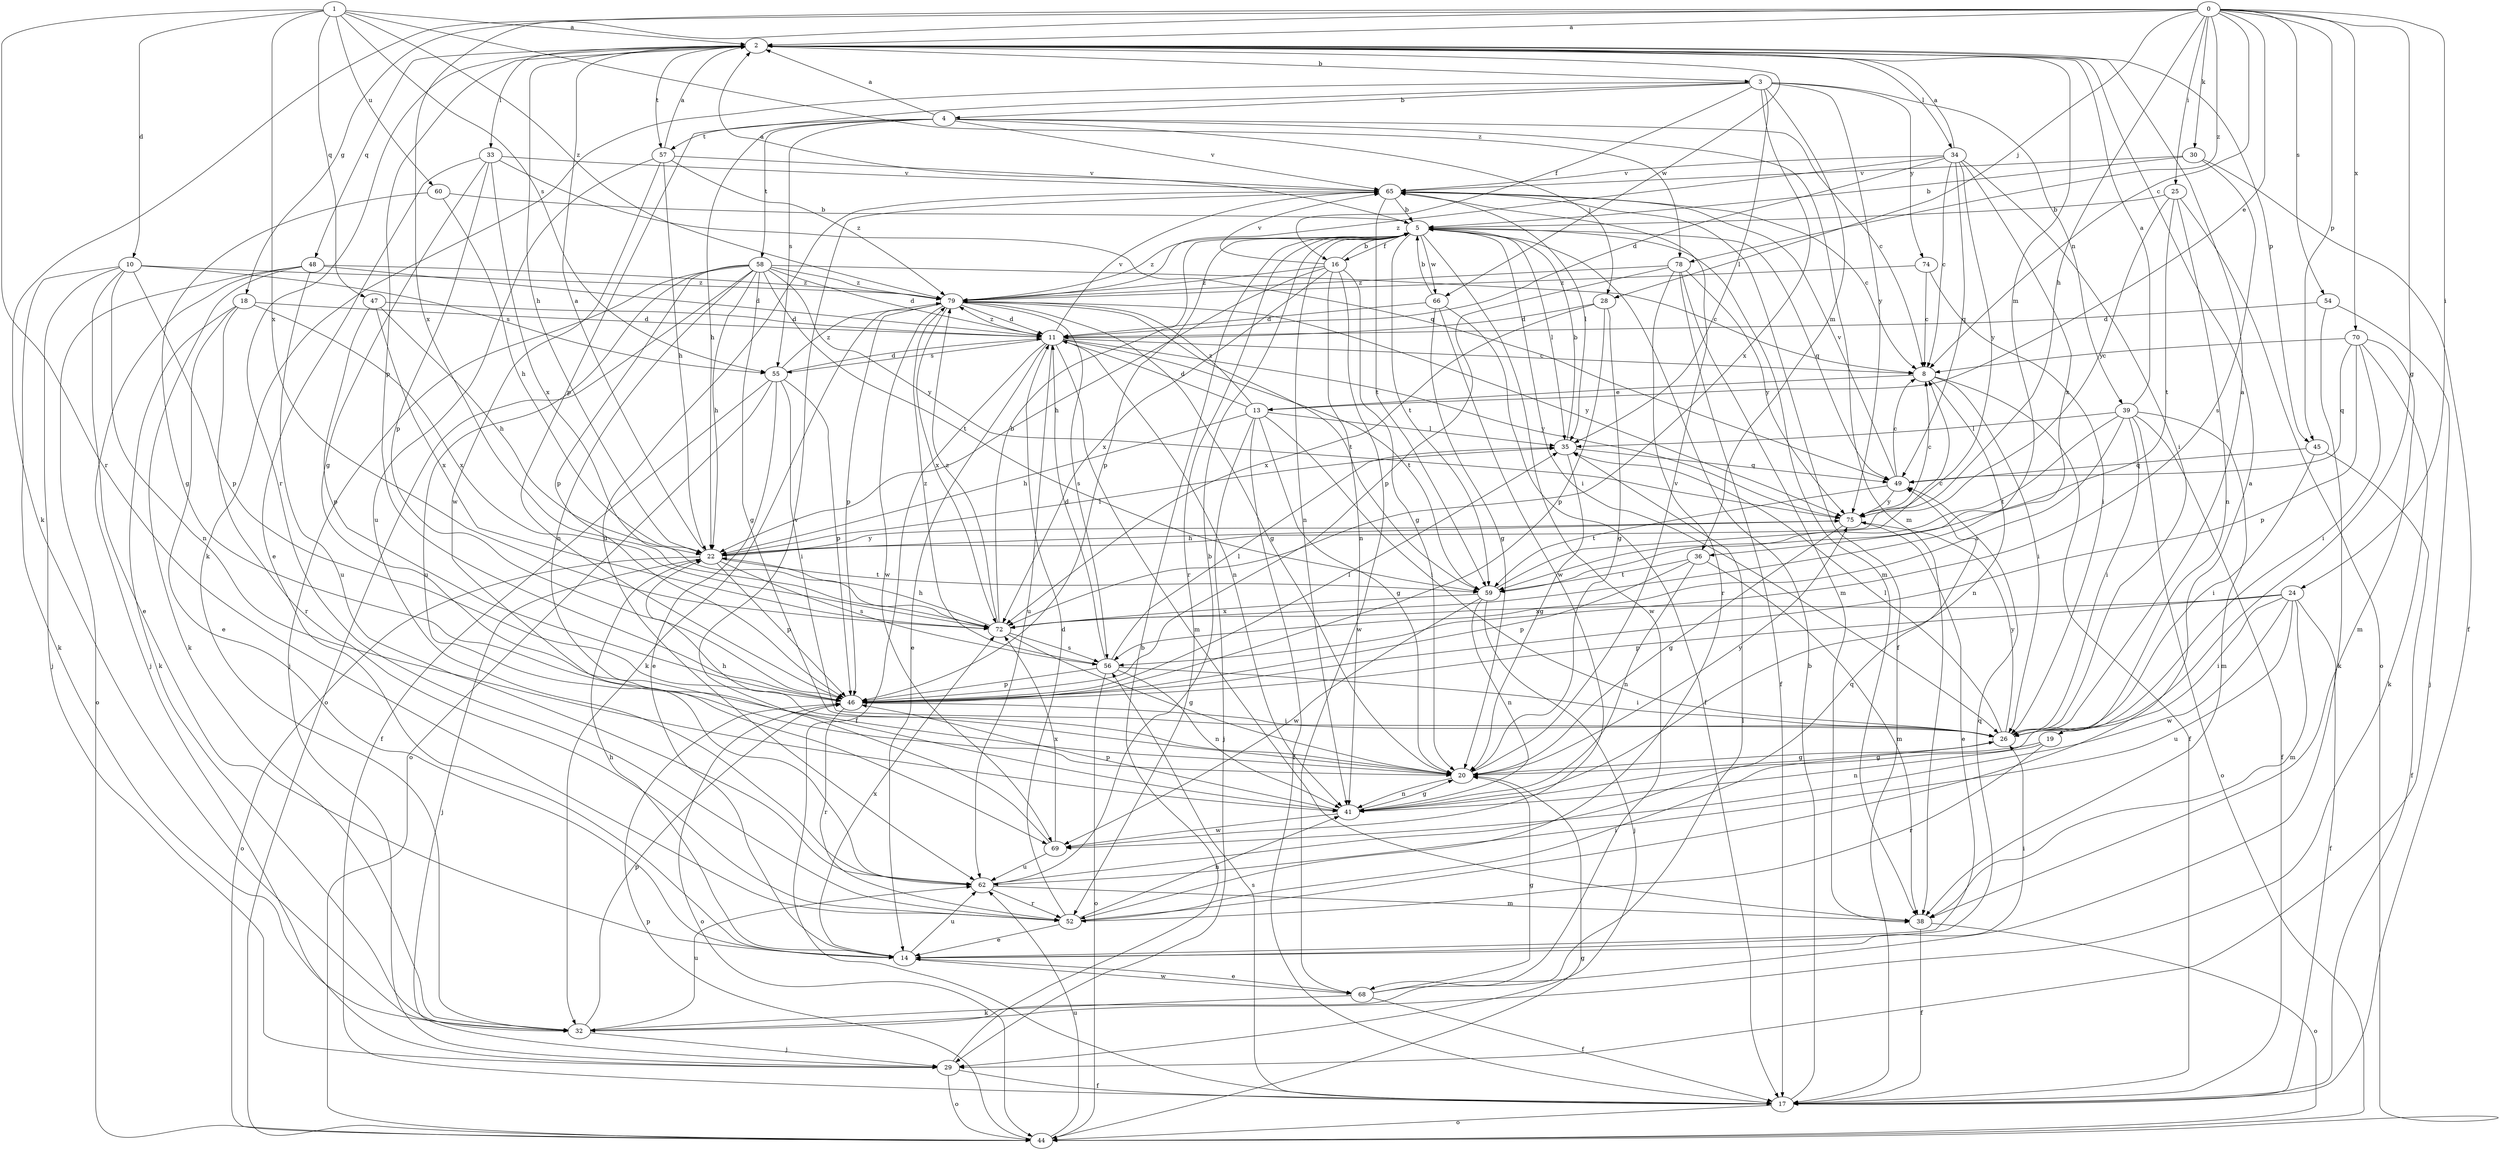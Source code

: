 strict digraph  {
0;
1;
2;
3;
4;
5;
8;
10;
11;
13;
14;
16;
17;
18;
19;
20;
22;
24;
25;
26;
28;
29;
30;
32;
33;
34;
35;
36;
38;
39;
41;
44;
45;
46;
47;
48;
49;
52;
54;
55;
56;
57;
58;
59;
60;
62;
65;
66;
68;
69;
70;
72;
74;
75;
78;
79;
0 -> 2  [label=a];
0 -> 8  [label=c];
0 -> 13  [label=e];
0 -> 18  [label=g];
0 -> 19  [label=g];
0 -> 22  [label=h];
0 -> 24  [label=i];
0 -> 25  [label=i];
0 -> 28  [label=j];
0 -> 30  [label=k];
0 -> 32  [label=k];
0 -> 45  [label=p];
0 -> 54  [label=s];
0 -> 70  [label=x];
0 -> 72  [label=x];
0 -> 78  [label=z];
1 -> 2  [label=a];
1 -> 10  [label=d];
1 -> 47  [label=q];
1 -> 52  [label=r];
1 -> 55  [label=s];
1 -> 60  [label=u];
1 -> 72  [label=x];
1 -> 78  [label=z];
1 -> 79  [label=z];
2 -> 3  [label=b];
2 -> 22  [label=h];
2 -> 33  [label=l];
2 -> 34  [label=l];
2 -> 36  [label=m];
2 -> 45  [label=p];
2 -> 46  [label=p];
2 -> 48  [label=q];
2 -> 52  [label=r];
2 -> 57  [label=t];
2 -> 66  [label=w];
3 -> 4  [label=b];
3 -> 16  [label=f];
3 -> 32  [label=k];
3 -> 35  [label=l];
3 -> 36  [label=m];
3 -> 39  [label=n];
3 -> 46  [label=p];
3 -> 72  [label=x];
3 -> 74  [label=y];
3 -> 75  [label=y];
4 -> 2  [label=a];
4 -> 8  [label=c];
4 -> 22  [label=h];
4 -> 28  [label=j];
4 -> 38  [label=m];
4 -> 55  [label=s];
4 -> 57  [label=t];
4 -> 58  [label=t];
4 -> 65  [label=v];
5 -> 2  [label=a];
5 -> 16  [label=f];
5 -> 26  [label=i];
5 -> 35  [label=l];
5 -> 38  [label=m];
5 -> 41  [label=n];
5 -> 46  [label=p];
5 -> 49  [label=q];
5 -> 52  [label=r];
5 -> 59  [label=t];
5 -> 66  [label=w];
5 -> 68  [label=w];
5 -> 79  [label=z];
8 -> 13  [label=e];
8 -> 17  [label=f];
8 -> 26  [label=i];
8 -> 41  [label=n];
10 -> 14  [label=e];
10 -> 29  [label=j];
10 -> 32  [label=k];
10 -> 41  [label=n];
10 -> 46  [label=p];
10 -> 55  [label=s];
10 -> 79  [label=z];
11 -> 8  [label=c];
11 -> 14  [label=e];
11 -> 17  [label=f];
11 -> 38  [label=m];
11 -> 41  [label=n];
11 -> 55  [label=s];
11 -> 59  [label=t];
11 -> 62  [label=u];
11 -> 65  [label=v];
11 -> 75  [label=y];
11 -> 79  [label=z];
13 -> 11  [label=d];
13 -> 17  [label=f];
13 -> 20  [label=g];
13 -> 22  [label=h];
13 -> 26  [label=i];
13 -> 29  [label=j];
13 -> 35  [label=l];
13 -> 79  [label=z];
14 -> 22  [label=h];
14 -> 26  [label=i];
14 -> 49  [label=q];
14 -> 62  [label=u];
14 -> 68  [label=w];
14 -> 72  [label=x];
16 -> 5  [label=b];
16 -> 20  [label=g];
16 -> 22  [label=h];
16 -> 41  [label=n];
16 -> 65  [label=v];
16 -> 68  [label=w];
16 -> 72  [label=x];
16 -> 79  [label=z];
17 -> 5  [label=b];
17 -> 44  [label=o];
17 -> 56  [label=s];
18 -> 11  [label=d];
18 -> 14  [label=e];
18 -> 32  [label=k];
18 -> 52  [label=r];
18 -> 72  [label=x];
19 -> 20  [label=g];
19 -> 41  [label=n];
19 -> 52  [label=r];
20 -> 22  [label=h];
20 -> 41  [label=n];
20 -> 65  [label=v];
20 -> 75  [label=y];
22 -> 2  [label=a];
22 -> 29  [label=j];
22 -> 35  [label=l];
22 -> 44  [label=o];
22 -> 46  [label=p];
22 -> 56  [label=s];
22 -> 59  [label=t];
22 -> 75  [label=y];
24 -> 17  [label=f];
24 -> 26  [label=i];
24 -> 38  [label=m];
24 -> 46  [label=p];
24 -> 62  [label=u];
24 -> 69  [label=w];
24 -> 72  [label=x];
25 -> 5  [label=b];
25 -> 41  [label=n];
25 -> 44  [label=o];
25 -> 59  [label=t];
25 -> 75  [label=y];
26 -> 2  [label=a];
26 -> 20  [label=g];
26 -> 35  [label=l];
26 -> 75  [label=y];
28 -> 11  [label=d];
28 -> 20  [label=g];
28 -> 46  [label=p];
28 -> 72  [label=x];
29 -> 5  [label=b];
29 -> 17  [label=f];
29 -> 44  [label=o];
30 -> 5  [label=b];
30 -> 17  [label=f];
30 -> 56  [label=s];
30 -> 65  [label=v];
32 -> 29  [label=j];
32 -> 46  [label=p];
32 -> 62  [label=u];
33 -> 14  [label=e];
33 -> 20  [label=g];
33 -> 46  [label=p];
33 -> 49  [label=q];
33 -> 65  [label=v];
33 -> 72  [label=x];
34 -> 2  [label=a];
34 -> 8  [label=c];
34 -> 11  [label=d];
34 -> 26  [label=i];
34 -> 49  [label=q];
34 -> 65  [label=v];
34 -> 72  [label=x];
34 -> 75  [label=y];
34 -> 79  [label=z];
35 -> 5  [label=b];
35 -> 20  [label=g];
35 -> 49  [label=q];
36 -> 38  [label=m];
36 -> 41  [label=n];
36 -> 46  [label=p];
36 -> 59  [label=t];
38 -> 17  [label=f];
38 -> 44  [label=o];
39 -> 2  [label=a];
39 -> 17  [label=f];
39 -> 26  [label=i];
39 -> 35  [label=l];
39 -> 38  [label=m];
39 -> 44  [label=o];
39 -> 56  [label=s];
39 -> 59  [label=t];
41 -> 20  [label=g];
41 -> 46  [label=p];
41 -> 69  [label=w];
44 -> 20  [label=g];
44 -> 46  [label=p];
44 -> 62  [label=u];
45 -> 17  [label=f];
45 -> 26  [label=i];
45 -> 49  [label=q];
46 -> 26  [label=i];
46 -> 35  [label=l];
46 -> 44  [label=o];
46 -> 52  [label=r];
47 -> 11  [label=d];
47 -> 22  [label=h];
47 -> 46  [label=p];
47 -> 72  [label=x];
48 -> 11  [label=d];
48 -> 29  [label=j];
48 -> 32  [label=k];
48 -> 44  [label=o];
48 -> 62  [label=u];
48 -> 79  [label=z];
49 -> 8  [label=c];
49 -> 59  [label=t];
49 -> 65  [label=v];
49 -> 75  [label=y];
52 -> 2  [label=a];
52 -> 11  [label=d];
52 -> 14  [label=e];
52 -> 26  [label=i];
52 -> 41  [label=n];
54 -> 11  [label=d];
54 -> 29  [label=j];
54 -> 32  [label=k];
55 -> 11  [label=d];
55 -> 14  [label=e];
55 -> 17  [label=f];
55 -> 26  [label=i];
55 -> 44  [label=o];
55 -> 46  [label=p];
55 -> 79  [label=z];
56 -> 11  [label=d];
56 -> 26  [label=i];
56 -> 35  [label=l];
56 -> 41  [label=n];
56 -> 44  [label=o];
56 -> 46  [label=p];
56 -> 79  [label=z];
57 -> 2  [label=a];
57 -> 22  [label=h];
57 -> 62  [label=u];
57 -> 65  [label=v];
57 -> 69  [label=w];
57 -> 79  [label=z];
58 -> 8  [label=c];
58 -> 11  [label=d];
58 -> 20  [label=g];
58 -> 22  [label=h];
58 -> 29  [label=j];
58 -> 41  [label=n];
58 -> 44  [label=o];
58 -> 46  [label=p];
58 -> 59  [label=t];
58 -> 62  [label=u];
58 -> 75  [label=y];
58 -> 79  [label=z];
59 -> 8  [label=c];
59 -> 29  [label=j];
59 -> 41  [label=n];
59 -> 69  [label=w];
59 -> 72  [label=x];
60 -> 5  [label=b];
60 -> 20  [label=g];
60 -> 22  [label=h];
62 -> 5  [label=b];
62 -> 38  [label=m];
62 -> 49  [label=q];
62 -> 52  [label=r];
65 -> 5  [label=b];
65 -> 8  [label=c];
65 -> 17  [label=f];
65 -> 35  [label=l];
65 -> 59  [label=t];
65 -> 62  [label=u];
66 -> 5  [label=b];
66 -> 11  [label=d];
66 -> 17  [label=f];
66 -> 20  [label=g];
66 -> 69  [label=w];
68 -> 14  [label=e];
68 -> 17  [label=f];
68 -> 20  [label=g];
68 -> 32  [label=k];
68 -> 35  [label=l];
69 -> 62  [label=u];
69 -> 65  [label=v];
69 -> 72  [label=x];
70 -> 8  [label=c];
70 -> 26  [label=i];
70 -> 32  [label=k];
70 -> 38  [label=m];
70 -> 46  [label=p];
70 -> 49  [label=q];
72 -> 5  [label=b];
72 -> 20  [label=g];
72 -> 22  [label=h];
72 -> 56  [label=s];
72 -> 79  [label=z];
74 -> 8  [label=c];
74 -> 26  [label=i];
74 -> 79  [label=z];
75 -> 8  [label=c];
75 -> 14  [label=e];
75 -> 20  [label=g];
75 -> 22  [label=h];
78 -> 17  [label=f];
78 -> 38  [label=m];
78 -> 46  [label=p];
78 -> 52  [label=r];
78 -> 75  [label=y];
78 -> 79  [label=z];
79 -> 11  [label=d];
79 -> 20  [label=g];
79 -> 32  [label=k];
79 -> 46  [label=p];
79 -> 56  [label=s];
79 -> 59  [label=t];
79 -> 69  [label=w];
79 -> 72  [label=x];
79 -> 75  [label=y];
}
